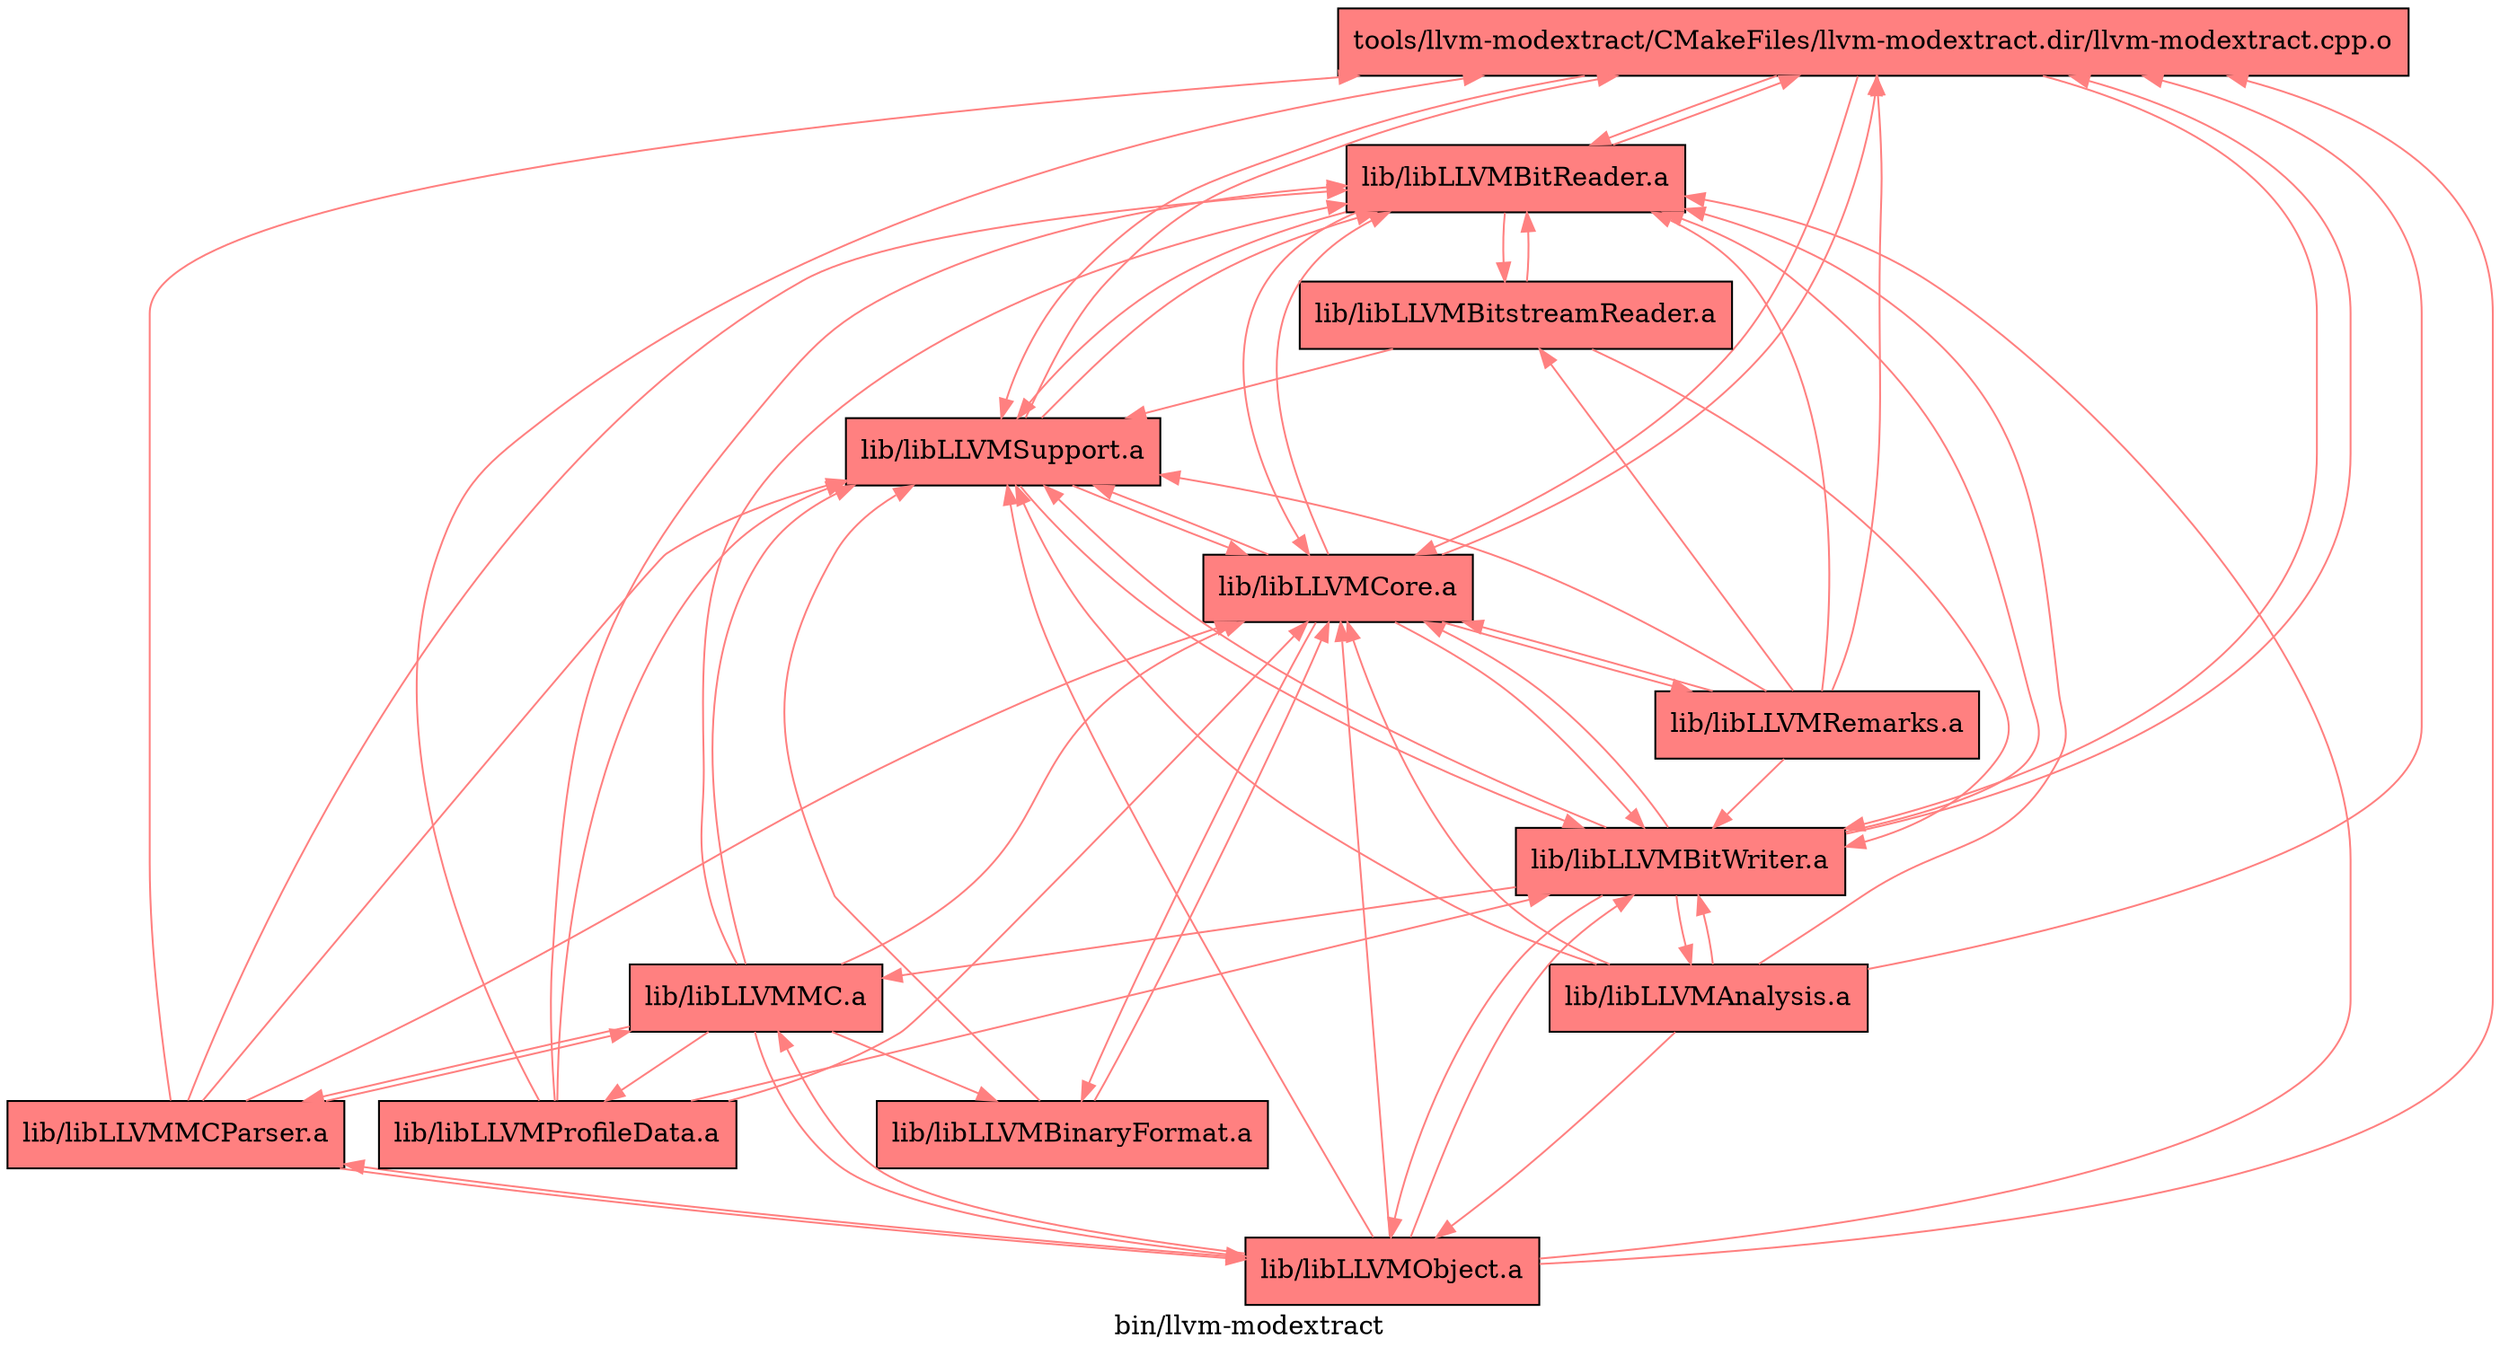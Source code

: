 digraph "bin/llvm-modextract" {
	label="bin/llvm-modextract";

	Node0x55c621bff6b8 [shape=record,shape=record,style=filled,fillcolor="1.000000 0.5 1",label="{tools/llvm-modextract/CMakeFiles/llvm-modextract.dir/llvm-modextract.cpp.o}"];
	Node0x55c621bff6b8 -> Node0x55c621c00838[color="1.000000 0.5 1"];
	Node0x55c621bff6b8 -> Node0x55c621c00ce8[color="1.000000 0.5 1"];
	Node0x55c621bff6b8 -> Node0x55c621c002e8[color="1.000000 0.5 1"];
	Node0x55c621bff6b8 -> Node0x55c621bffed8[color="1.000000 0.5 1"];
	Node0x55c621c00838 [shape=record,shape=record,style=filled,fillcolor="1.000000 0.5 1",label="{lib/libLLVMBitReader.a}"];
	Node0x55c621c00838 -> Node0x55c621bff6b8[color="1.000000 0.5 1"];
	Node0x55c621c00838 -> Node0x55c621bffed8[color="1.000000 0.5 1"];
	Node0x55c621c00838 -> Node0x55c621c002e8[color="1.000000 0.5 1"];
	Node0x55c621c00838 -> Node0x55c621c02ae8[color="1.000000 0.5 1"];
	Node0x55c621c00ce8 [shape=record,shape=record,style=filled,fillcolor="1.000000 0.5 1",label="{lib/libLLVMBitWriter.a}"];
	Node0x55c621c00ce8 -> Node0x55c621bff6b8[color="1.000000 0.5 1"];
	Node0x55c621c00ce8 -> Node0x55c621c00838[color="1.000000 0.5 1"];
	Node0x55c621c00ce8 -> Node0x55c621bffed8[color="1.000000 0.5 1"];
	Node0x55c621c00ce8 -> Node0x55c621c002e8[color="1.000000 0.5 1"];
	Node0x55c621c00ce8 -> Node0x55c621bff8e8[color="1.000000 0.5 1"];
	Node0x55c621c00ce8 -> Node0x55c621c03ee8[color="1.000000 0.5 1"];
	Node0x55c621c00ce8 -> Node0x55c621c020e8[color="1.000000 0.5 1"];
	Node0x55c621c002e8 [shape=record,shape=record,style=filled,fillcolor="1.000000 0.5 1",label="{lib/libLLVMSupport.a}"];
	Node0x55c621c002e8 -> Node0x55c621c00838[color="1.000000 0.5 1"];
	Node0x55c621c002e8 -> Node0x55c621bffed8[color="1.000000 0.5 1"];
	Node0x55c621c002e8 -> Node0x55c621bff6b8[color="1.000000 0.5 1"];
	Node0x55c621c002e8 -> Node0x55c621c00ce8[color="1.000000 0.5 1"];
	Node0x55c621bffed8 [shape=record,shape=record,style=filled,fillcolor="1.000000 0.5 1",label="{lib/libLLVMCore.a}"];
	Node0x55c621bffed8 -> Node0x55c621bff6b8[color="1.000000 0.5 1"];
	Node0x55c621bffed8 -> Node0x55c621c00838[color="1.000000 0.5 1"];
	Node0x55c621bffed8 -> Node0x55c621c00ce8[color="1.000000 0.5 1"];
	Node0x55c621bffed8 -> Node0x55c621c002e8[color="1.000000 0.5 1"];
	Node0x55c621bffed8 -> Node0x55c621c05a18[color="1.000000 0.5 1"];
	Node0x55c621bffed8 -> Node0x55c621c026d8[color="1.000000 0.5 1"];
	Node0x55c621c02ae8 [shape=record,shape=record,style=filled,fillcolor="1.000000 0.5 1",label="{lib/libLLVMBitstreamReader.a}"];
	Node0x55c621c02ae8 -> Node0x55c621c00838[color="1.000000 0.5 1"];
	Node0x55c621c02ae8 -> Node0x55c621c00ce8[color="1.000000 0.5 1"];
	Node0x55c621c02ae8 -> Node0x55c621c002e8[color="1.000000 0.5 1"];
	Node0x55c621bff8e8 [shape=record,shape=record,style=filled,fillcolor="1.000000 0.5 1",label="{lib/libLLVMAnalysis.a}"];
	Node0x55c621bff8e8 -> Node0x55c621bff6b8[color="1.000000 0.5 1"];
	Node0x55c621bff8e8 -> Node0x55c621c00838[color="1.000000 0.5 1"];
	Node0x55c621bff8e8 -> Node0x55c621bffed8[color="1.000000 0.5 1"];
	Node0x55c621bff8e8 -> Node0x55c621c002e8[color="1.000000 0.5 1"];
	Node0x55c621bff8e8 -> Node0x55c621c03ee8[color="1.000000 0.5 1"];
	Node0x55c621bff8e8 -> Node0x55c621c00ce8[color="1.000000 0.5 1"];
	Node0x55c621c03ee8 [shape=record,shape=record,style=filled,fillcolor="1.000000 0.5 1",label="{lib/libLLVMObject.a}"];
	Node0x55c621c03ee8 -> Node0x55c621bff6b8[color="1.000000 0.5 1"];
	Node0x55c621c03ee8 -> Node0x55c621c00838[color="1.000000 0.5 1"];
	Node0x55c621c03ee8 -> Node0x55c621c00ce8[color="1.000000 0.5 1"];
	Node0x55c621c03ee8 -> Node0x55c621bffed8[color="1.000000 0.5 1"];
	Node0x55c621c03ee8 -> Node0x55c621c002e8[color="1.000000 0.5 1"];
	Node0x55c621c03ee8 -> Node0x55c621c020e8[color="1.000000 0.5 1"];
	Node0x55c621c03ee8 -> Node0x55c621c01c38[color="1.000000 0.5 1"];
	Node0x55c621c020e8 [shape=record,shape=record,style=filled,fillcolor="1.000000 0.5 1",label="{lib/libLLVMMC.a}"];
	Node0x55c621c020e8 -> Node0x55c621bffed8[color="1.000000 0.5 1"];
	Node0x55c621c020e8 -> Node0x55c621c002e8[color="1.000000 0.5 1"];
	Node0x55c621c020e8 -> Node0x55c621c03ee8[color="1.000000 0.5 1"];
	Node0x55c621c020e8 -> Node0x55c621c00838[color="1.000000 0.5 1"];
	Node0x55c621c020e8 -> Node0x55c621c03c18[color="1.000000 0.5 1"];
	Node0x55c621c020e8 -> Node0x55c621c01c38[color="1.000000 0.5 1"];
	Node0x55c621c020e8 -> Node0x55c621c05a18[color="1.000000 0.5 1"];
	Node0x55c621c05a18 [shape=record,shape=record,style=filled,fillcolor="1.000000 0.5 1",label="{lib/libLLVMBinaryFormat.a}"];
	Node0x55c621c05a18 -> Node0x55c621bffed8[color="1.000000 0.5 1"];
	Node0x55c621c05a18 -> Node0x55c621c002e8[color="1.000000 0.5 1"];
	Node0x55c621c026d8 [shape=record,shape=record,style=filled,fillcolor="1.000000 0.5 1",label="{lib/libLLVMRemarks.a}"];
	Node0x55c621c026d8 -> Node0x55c621c002e8[color="1.000000 0.5 1"];
	Node0x55c621c026d8 -> Node0x55c621c00838[color="1.000000 0.5 1"];
	Node0x55c621c026d8 -> Node0x55c621c00ce8[color="1.000000 0.5 1"];
	Node0x55c621c026d8 -> Node0x55c621bffed8[color="1.000000 0.5 1"];
	Node0x55c621c026d8 -> Node0x55c621bff6b8[color="1.000000 0.5 1"];
	Node0x55c621c026d8 -> Node0x55c621c02ae8[color="1.000000 0.5 1"];
	Node0x55c621c03c18 [shape=record,shape=record,style=filled,fillcolor="1.000000 0.5 1",label="{lib/libLLVMProfileData.a}"];
	Node0x55c621c03c18 -> Node0x55c621bff6b8[color="1.000000 0.5 1"];
	Node0x55c621c03c18 -> Node0x55c621c00838[color="1.000000 0.5 1"];
	Node0x55c621c03c18 -> Node0x55c621bffed8[color="1.000000 0.5 1"];
	Node0x55c621c03c18 -> Node0x55c621c002e8[color="1.000000 0.5 1"];
	Node0x55c621c03c18 -> Node0x55c621c00ce8[color="1.000000 0.5 1"];
	Node0x55c621c01c38 [shape=record,shape=record,style=filled,fillcolor="1.000000 0.5 1",label="{lib/libLLVMMCParser.a}"];
	Node0x55c621c01c38 -> Node0x55c621bff6b8[color="1.000000 0.5 1"];
	Node0x55c621c01c38 -> Node0x55c621c00838[color="1.000000 0.5 1"];
	Node0x55c621c01c38 -> Node0x55c621c002e8[color="1.000000 0.5 1"];
	Node0x55c621c01c38 -> Node0x55c621c03ee8[color="1.000000 0.5 1"];
	Node0x55c621c01c38 -> Node0x55c621c020e8[color="1.000000 0.5 1"];
	Node0x55c621c01c38 -> Node0x55c621bffed8[color="1.000000 0.5 1"];
}

